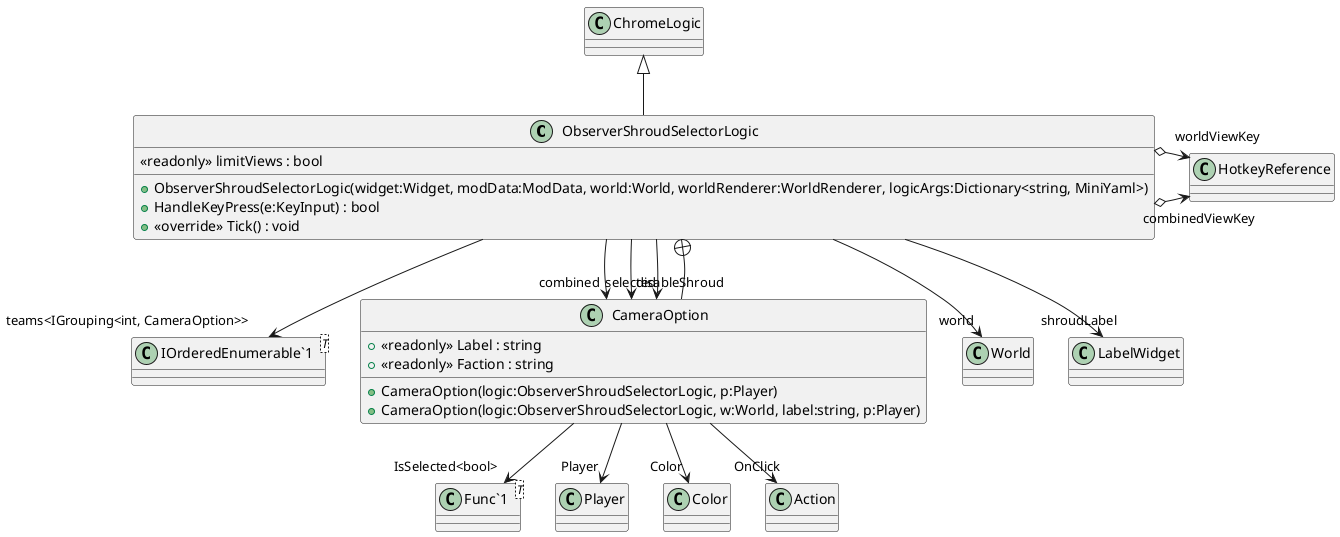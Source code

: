 @startuml
class ObserverShroudSelectorLogic {
    <<readonly>> limitViews : bool
    + ObserverShroudSelectorLogic(widget:Widget, modData:ModData, world:World, worldRenderer:WorldRenderer, logicArgs:Dictionary<string, MiniYaml>)
    + HandleKeyPress(e:KeyInput) : bool
    + <<override>> Tick() : void
}
class "IOrderedEnumerable`1"<T> {
}
class CameraOption {
    + <<readonly>> Label : string
    + <<readonly>> Faction : string
    + CameraOption(logic:ObserverShroudSelectorLogic, p:Player)
    + CameraOption(logic:ObserverShroudSelectorLogic, w:World, label:string, p:Player)
}
class "Func`1"<T> {
}
ChromeLogic <|-- ObserverShroudSelectorLogic
ObserverShroudSelectorLogic --> "combined" CameraOption
ObserverShroudSelectorLogic --> "disableShroud" CameraOption
ObserverShroudSelectorLogic --> "teams<IGrouping<int, CameraOption>>" "IOrderedEnumerable`1"
ObserverShroudSelectorLogic o-> "combinedViewKey" HotkeyReference
ObserverShroudSelectorLogic o-> "worldViewKey" HotkeyReference
ObserverShroudSelectorLogic --> "world" World
ObserverShroudSelectorLogic --> "selected" CameraOption
ObserverShroudSelectorLogic --> "shroudLabel" LabelWidget
ObserverShroudSelectorLogic +-- CameraOption
CameraOption --> "Player" Player
CameraOption --> "Color" Color
CameraOption --> "IsSelected<bool>" "Func`1"
CameraOption --> "OnClick" Action
@enduml
